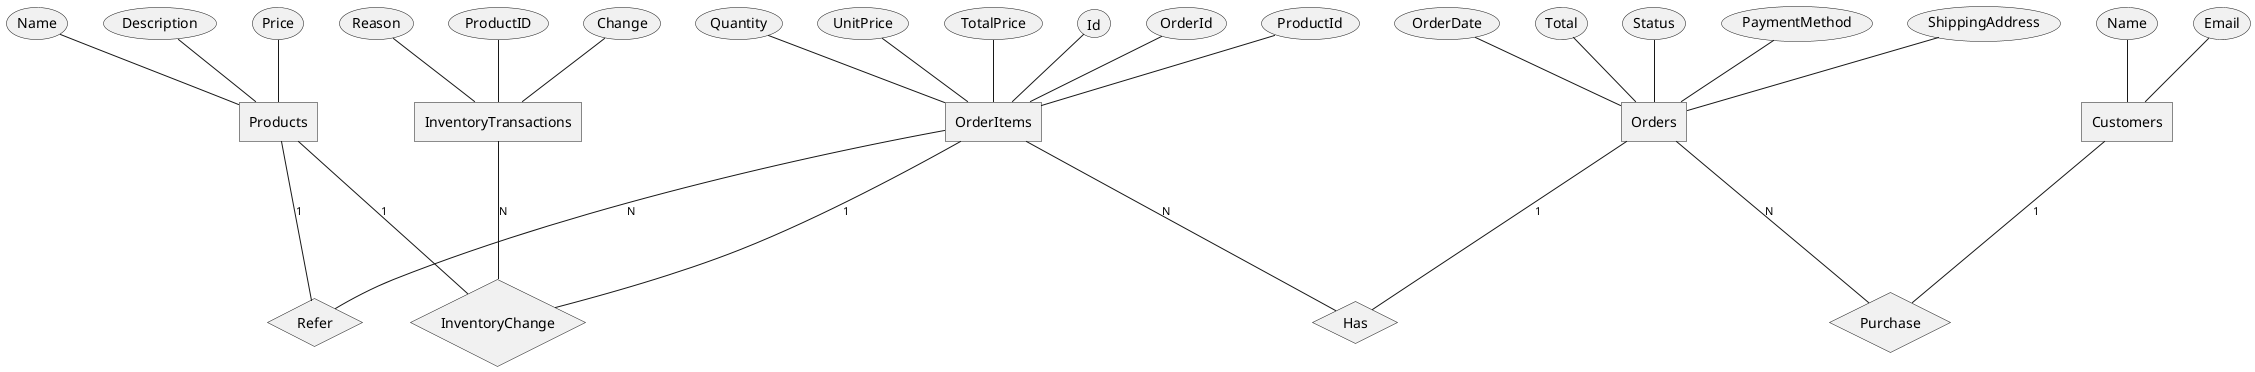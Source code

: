 @startchen

entity Products {
  Name
  Description
  Price
}

entity InventoryTransactions {
  ProductID
  Change
  Reason
}

entity Customers {
  Name
  Email
}

entity Orders {
  OrderDate
  Total
  Status
  PaymentMethod
  ShippingAddress
}
entity OrderItems {
  Id
  OrderId
  ProductId
  Quantity
  UnitPrice
  TotalPrice
}
relationship Has { 
}
Orders -1- Has 
OrderItems -N- Has

relationship Refer {
}
OrderItems -N- Refer
Products -1- Refer

relationship Purchase {
}
Customers -1- Purchase
Orders -N- Purchase

relationship InventoryChange {
}

Products -1- InventoryChange
InventoryTransactions -N- InventoryChange
OrderItems -1- InventoryChange

@endchen